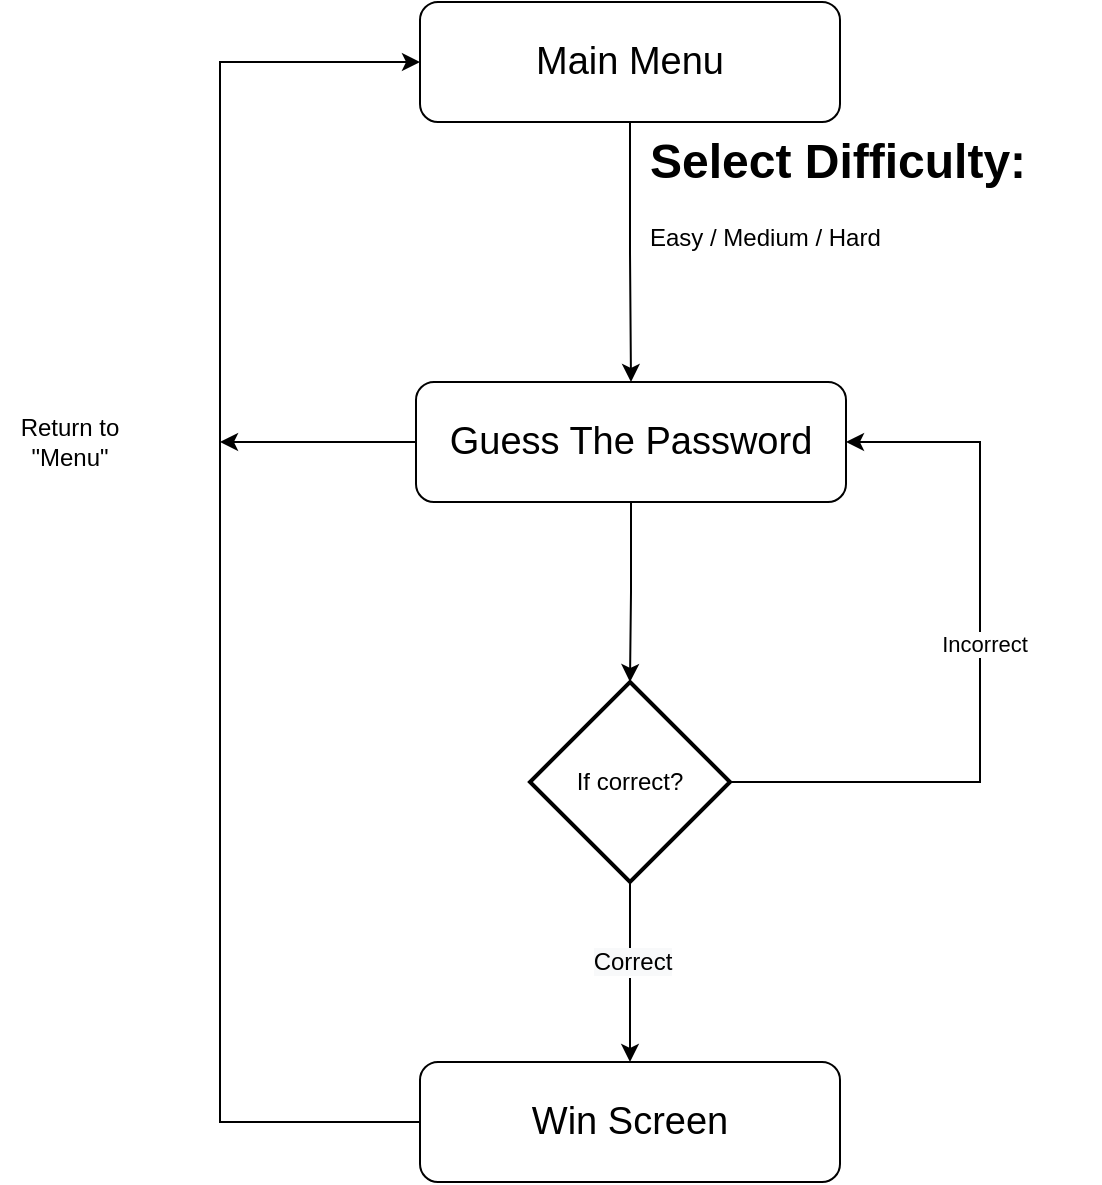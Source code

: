 <mxfile version="13.5.8" type="device"><diagram id="b4c61DtcrU8UBwhe4PBh" name="Page-1"><mxGraphModel dx="482" dy="461" grid="1" gridSize="10" guides="1" tooltips="1" connect="1" arrows="1" fold="1" page="1" pageScale="1" pageWidth="850" pageHeight="1100" math="0" shadow="0"><root><mxCell id="0"/><mxCell id="1" parent="0"/><mxCell id="vIHdCmXWuTGSAefA7sot-4" style="edgeStyle=orthogonalEdgeStyle;rounded=0;orthogonalLoop=1;jettySize=auto;html=1;" edge="1" parent="1" source="vIHdCmXWuTGSAefA7sot-1" target="vIHdCmXWuTGSAefA7sot-2"><mxGeometry relative="1" as="geometry"/></mxCell><mxCell id="vIHdCmXWuTGSAefA7sot-1" value="&lt;font style=&quot;font-size: 19px&quot;&gt;Main Menu&lt;/font&gt;" style="rounded=1;whiteSpace=wrap;html=1;" vertex="1" parent="1"><mxGeometry x="320" y="80" width="210" height="60" as="geometry"/></mxCell><mxCell id="vIHdCmXWuTGSAefA7sot-9" style="edgeStyle=orthogonalEdgeStyle;rounded=0;orthogonalLoop=1;jettySize=auto;html=1;entryX=0.5;entryY=0;entryDx=0;entryDy=0;entryPerimeter=0;" edge="1" parent="1" source="vIHdCmXWuTGSAefA7sot-2" target="vIHdCmXWuTGSAefA7sot-7"><mxGeometry relative="1" as="geometry"/></mxCell><mxCell id="vIHdCmXWuTGSAefA7sot-21" style="edgeStyle=orthogonalEdgeStyle;rounded=0;orthogonalLoop=1;jettySize=auto;html=1;" edge="1" parent="1" source="vIHdCmXWuTGSAefA7sot-2"><mxGeometry relative="1" as="geometry"><mxPoint x="220" y="300" as="targetPoint"/></mxGeometry></mxCell><mxCell id="vIHdCmXWuTGSAefA7sot-2" value="&lt;font style=&quot;font-size: 19px&quot;&gt;Guess The Password&lt;/font&gt;" style="rounded=1;whiteSpace=wrap;html=1;" vertex="1" parent="1"><mxGeometry x="318" y="270" width="215" height="60" as="geometry"/></mxCell><mxCell id="vIHdCmXWuTGSAefA7sot-17" style="edgeStyle=orthogonalEdgeStyle;rounded=0;orthogonalLoop=1;jettySize=auto;html=1;entryX=0;entryY=0.5;entryDx=0;entryDy=0;" edge="1" parent="1" source="vIHdCmXWuTGSAefA7sot-3" target="vIHdCmXWuTGSAefA7sot-1"><mxGeometry relative="1" as="geometry"><Array as="points"><mxPoint x="220" y="640"/><mxPoint x="220" y="110"/></Array></mxGeometry></mxCell><mxCell id="vIHdCmXWuTGSAefA7sot-3" value="&lt;span style=&quot;font-size: 19px&quot;&gt;Win Screen&lt;/span&gt;" style="rounded=1;whiteSpace=wrap;html=1;" vertex="1" parent="1"><mxGeometry x="320" y="610" width="210" height="60" as="geometry"/></mxCell><mxCell id="vIHdCmXWuTGSAefA7sot-8" style="edgeStyle=orthogonalEdgeStyle;rounded=0;orthogonalLoop=1;jettySize=auto;html=1;" edge="1" parent="1" source="vIHdCmXWuTGSAefA7sot-7" target="vIHdCmXWuTGSAefA7sot-3"><mxGeometry relative="1" as="geometry"><Array as="points"><mxPoint x="425" y="560"/><mxPoint x="425" y="560"/></Array></mxGeometry></mxCell><mxCell id="vIHdCmXWuTGSAefA7sot-20" value="&lt;span style=&quot;font-size: 12px ; background-color: rgb(248 , 249 , 250)&quot;&gt;Correct&lt;br&gt;&lt;/span&gt;" style="edgeLabel;html=1;align=center;verticalAlign=middle;resizable=0;points=[];" vertex="1" connectable="0" parent="vIHdCmXWuTGSAefA7sot-8"><mxGeometry x="0.222" y="2" relative="1" as="geometry"><mxPoint x="-1.5" y="-15" as="offset"/></mxGeometry></mxCell><mxCell id="vIHdCmXWuTGSAefA7sot-10" style="edgeStyle=orthogonalEdgeStyle;rounded=0;orthogonalLoop=1;jettySize=auto;html=1;entryX=1;entryY=0.5;entryDx=0;entryDy=0;" edge="1" parent="1" source="vIHdCmXWuTGSAefA7sot-7" target="vIHdCmXWuTGSAefA7sot-2"><mxGeometry relative="1" as="geometry"><Array as="points"><mxPoint x="600" y="470"/><mxPoint x="600" y="300"/></Array></mxGeometry></mxCell><mxCell id="vIHdCmXWuTGSAefA7sot-19" value="Incorrect" style="edgeLabel;html=1;align=center;verticalAlign=middle;resizable=0;points=[];" vertex="1" connectable="0" parent="vIHdCmXWuTGSAefA7sot-10"><mxGeometry x="-0.015" y="-2" relative="1" as="geometry"><mxPoint y="-16" as="offset"/></mxGeometry></mxCell><mxCell id="vIHdCmXWuTGSAefA7sot-7" value="If correct?" style="strokeWidth=2;html=1;shape=mxgraph.flowchart.decision;whiteSpace=wrap;" vertex="1" parent="1"><mxGeometry x="375" y="420" width="100" height="100" as="geometry"/></mxCell><mxCell id="vIHdCmXWuTGSAefA7sot-11" value="&lt;h1&gt;Select Difficulty:&lt;/h1&gt;&lt;p&gt;Easy / Medium / Hard&lt;/p&gt;" style="text;html=1;strokeColor=none;fillColor=none;spacing=5;spacingTop=-20;whiteSpace=wrap;overflow=hidden;rounded=0;" vertex="1" parent="1"><mxGeometry x="430" y="140" width="230" height="120" as="geometry"/></mxCell><mxCell id="vIHdCmXWuTGSAefA7sot-22" value="Return to &quot;Menu&quot;" style="text;html=1;strokeColor=none;fillColor=none;align=center;verticalAlign=middle;whiteSpace=wrap;rounded=0;" vertex="1" parent="1"><mxGeometry x="110" y="275" width="70" height="50" as="geometry"/></mxCell></root></mxGraphModel></diagram></mxfile>